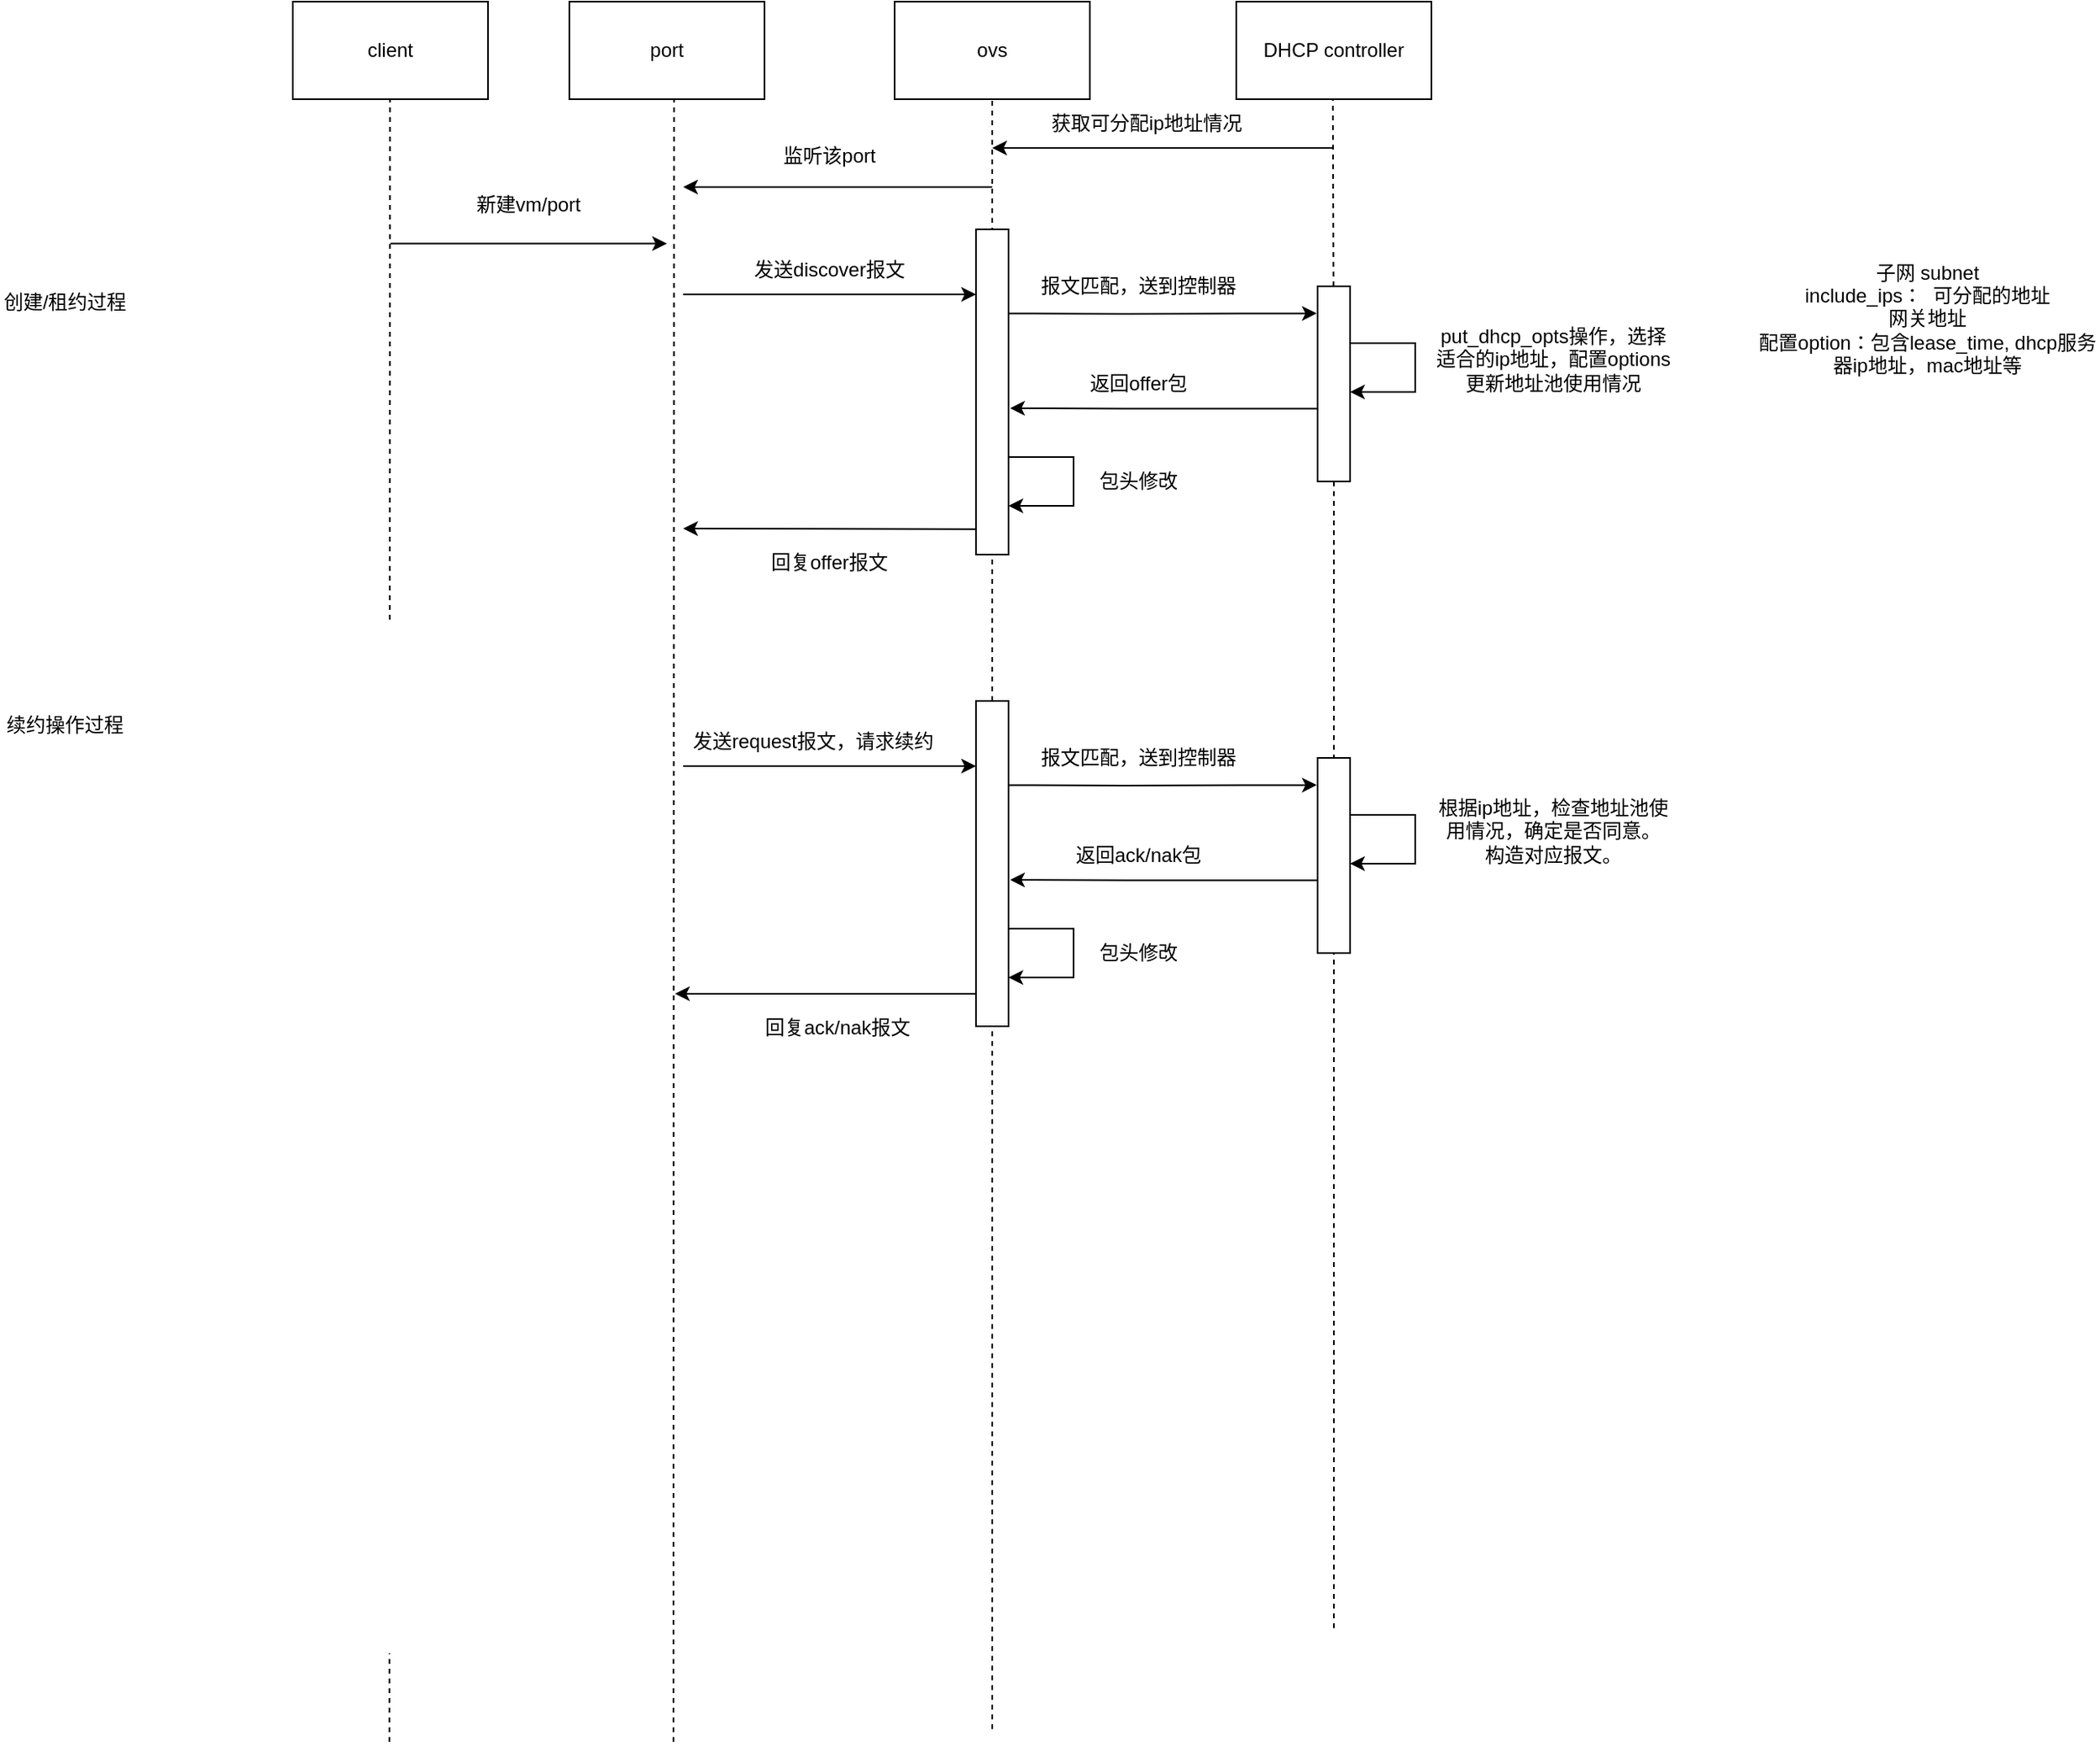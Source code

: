 <mxfile version="22.1.11" type="github">
  <diagram name="第 1 页" id="ZbJfF4gaKl_UOTomJ7E9">
    <mxGraphModel dx="2931" dy="705" grid="1" gridSize="10" guides="1" tooltips="1" connect="1" arrows="1" fold="1" page="1" pageScale="1" pageWidth="1700" pageHeight="1100" math="0" shadow="0">
      <root>
        <mxCell id="0" />
        <mxCell id="1" parent="0" />
        <mxCell id="9Fm-Xp_gskg9N3P2E-wy-35" value="" style="endArrow=none;dashed=1;html=1;rounded=0;entryX=0.5;entryY=1;entryDx=0;entryDy=0;" edge="1" parent="1" source="9Fm-Xp_gskg9N3P2E-wy-38" target="9Fm-Xp_gskg9N3P2E-wy-1">
          <mxGeometry width="50" height="50" relative="1" as="geometry">
            <mxPoint x="390" y="1082.137" as="sourcePoint" />
            <mxPoint x="400" y="370" as="targetPoint" />
          </mxGeometry>
        </mxCell>
        <mxCell id="9Fm-Xp_gskg9N3P2E-wy-1" value="ovs" style="rounded=0;whiteSpace=wrap;html=1;" vertex="1" parent="1">
          <mxGeometry x="330" y="20" width="120" height="60" as="geometry" />
        </mxCell>
        <mxCell id="9Fm-Xp_gskg9N3P2E-wy-2" value="port" style="rounded=0;whiteSpace=wrap;html=1;" vertex="1" parent="1">
          <mxGeometry x="130" y="20" width="120" height="60" as="geometry" />
        </mxCell>
        <mxCell id="9Fm-Xp_gskg9N3P2E-wy-3" value="" style="endArrow=classic;html=1;rounded=0;" edge="1" parent="1">
          <mxGeometry width="50" height="50" relative="1" as="geometry">
            <mxPoint x="200" y="200" as="sourcePoint" />
            <mxPoint x="380.0" y="200" as="targetPoint" />
          </mxGeometry>
        </mxCell>
        <mxCell id="9Fm-Xp_gskg9N3P2E-wy-5" value="发送discover报文" style="text;html=1;strokeColor=none;fillColor=none;align=center;verticalAlign=middle;whiteSpace=wrap;rounded=0;" vertex="1" parent="1">
          <mxGeometry x="220" y="170" width="140" height="30" as="geometry" />
        </mxCell>
        <mxCell id="9Fm-Xp_gskg9N3P2E-wy-8" value="" style="rounded=0;whiteSpace=wrap;html=1;" vertex="1" parent="1">
          <mxGeometry x="380" y="160" width="20" height="200" as="geometry" />
        </mxCell>
        <mxCell id="9Fm-Xp_gskg9N3P2E-wy-10" value="" style="endArrow=classic;html=1;rounded=0;exitX=0.938;exitY=0.431;exitDx=0;exitDy=0;exitPerimeter=0;entryX=-0.026;entryY=0.139;entryDx=0;entryDy=0;entryPerimeter=0;" edge="1" parent="1" target="9Fm-Xp_gskg9N3P2E-wy-21">
          <mxGeometry width="50" height="50" relative="1" as="geometry">
            <mxPoint x="400.0" y="211.72" as="sourcePoint" />
            <mxPoint x="401.24" y="250" as="targetPoint" />
            <Array as="points">
              <mxPoint x="471.24" y="212" />
            </Array>
          </mxGeometry>
        </mxCell>
        <mxCell id="9Fm-Xp_gskg9N3P2E-wy-11" value="put_dhcp_opts操作，选择适合的ip地址，配置options&lt;br&gt;更新地址池使用情况" style="text;html=1;strokeColor=none;fillColor=none;align=center;verticalAlign=middle;whiteSpace=wrap;rounded=0;" vertex="1" parent="1">
          <mxGeometry x="660" y="200" width="150" height="80" as="geometry" />
        </mxCell>
        <mxCell id="9Fm-Xp_gskg9N3P2E-wy-13" value="" style="endArrow=classic;html=1;rounded=0;exitX=0;exitY=0.75;exitDx=0;exitDy=0;" edge="1" parent="1">
          <mxGeometry width="50" height="50" relative="1" as="geometry">
            <mxPoint x="380.0" y="344.37" as="sourcePoint" />
            <mxPoint x="200" y="344" as="targetPoint" />
          </mxGeometry>
        </mxCell>
        <mxCell id="9Fm-Xp_gskg9N3P2E-wy-14" value="回复offer报文" style="text;html=1;strokeColor=none;fillColor=none;align=center;verticalAlign=middle;whiteSpace=wrap;rounded=0;" vertex="1" parent="1">
          <mxGeometry x="220" y="350" width="140" height="30" as="geometry" />
        </mxCell>
        <mxCell id="9Fm-Xp_gskg9N3P2E-wy-17" value="子网 subnet&lt;br&gt;include_ips：&amp;nbsp; 可分配的地址&lt;br&gt;网关地址&lt;br&gt;配置option：包含lease_time, dhcp服务器ip地址，mac地址等" style="text;html=1;strokeColor=none;fillColor=none;align=center;verticalAlign=middle;whiteSpace=wrap;rounded=0;" vertex="1" parent="1">
          <mxGeometry x="860" y="170" width="210" height="90" as="geometry" />
        </mxCell>
        <mxCell id="9Fm-Xp_gskg9N3P2E-wy-19" value="DHCP controller" style="rounded=0;whiteSpace=wrap;html=1;" vertex="1" parent="1">
          <mxGeometry x="540" y="20" width="120" height="60" as="geometry" />
        </mxCell>
        <mxCell id="9Fm-Xp_gskg9N3P2E-wy-20" value="" style="endArrow=none;dashed=1;html=1;rounded=0;entryX=0.5;entryY=1;entryDx=0;entryDy=0;" edge="1" parent="1" source="9Fm-Xp_gskg9N3P2E-wy-21">
          <mxGeometry width="50" height="50" relative="1" as="geometry">
            <mxPoint x="599" y="530" as="sourcePoint" />
            <mxPoint x="599.38" y="80" as="targetPoint" />
          </mxGeometry>
        </mxCell>
        <mxCell id="9Fm-Xp_gskg9N3P2E-wy-22" value="" style="endArrow=none;dashed=1;html=1;rounded=0;entryX=0.5;entryY=1;entryDx=0;entryDy=0;" edge="1" parent="1" target="9Fm-Xp_gskg9N3P2E-wy-21">
          <mxGeometry width="50" height="50" relative="1" as="geometry">
            <mxPoint x="600" y="1020" as="sourcePoint" />
            <mxPoint x="599.38" y="80" as="targetPoint" />
          </mxGeometry>
        </mxCell>
        <mxCell id="9Fm-Xp_gskg9N3P2E-wy-21" value="" style="rounded=0;whiteSpace=wrap;html=1;" vertex="1" parent="1">
          <mxGeometry x="590" y="195" width="20" height="120" as="geometry" />
        </mxCell>
        <mxCell id="9Fm-Xp_gskg9N3P2E-wy-23" value="报文匹配，送到控制器" style="text;html=1;strokeColor=none;fillColor=none;align=center;verticalAlign=middle;whiteSpace=wrap;rounded=0;" vertex="1" parent="1">
          <mxGeometry x="410" y="180" width="140" height="30" as="geometry" />
        </mxCell>
        <mxCell id="9Fm-Xp_gskg9N3P2E-wy-24" value="" style="endArrow=classic;html=1;rounded=0;exitX=1;exitY=0.25;exitDx=0;exitDy=0;entryX=1;entryY=0.5;entryDx=0;entryDy=0;" edge="1" parent="1">
          <mxGeometry width="50" height="50" relative="1" as="geometry">
            <mxPoint x="610.0" y="230" as="sourcePoint" />
            <mxPoint x="610.0" y="260" as="targetPoint" />
            <Array as="points">
              <mxPoint x="650" y="230" />
              <mxPoint x="650" y="260" />
            </Array>
          </mxGeometry>
        </mxCell>
        <mxCell id="9Fm-Xp_gskg9N3P2E-wy-26" value="" style="endArrow=classic;html=1;rounded=0;exitX=0.938;exitY=0.431;exitDx=0;exitDy=0;exitPerimeter=0;entryX=-0.026;entryY=0.139;entryDx=0;entryDy=0;entryPerimeter=0;" edge="1" parent="1">
          <mxGeometry width="50" height="50" relative="1" as="geometry">
            <mxPoint x="590" y="270.28" as="sourcePoint" />
            <mxPoint x="401.0" y="270.0" as="targetPoint" />
            <Array as="points">
              <mxPoint x="472.24" y="270.28" />
            </Array>
          </mxGeometry>
        </mxCell>
        <mxCell id="9Fm-Xp_gskg9N3P2E-wy-28" value="返回offer包" style="text;html=1;strokeColor=none;fillColor=none;align=center;verticalAlign=middle;whiteSpace=wrap;rounded=0;" vertex="1" parent="1">
          <mxGeometry x="420" y="240" width="120" height="30" as="geometry" />
        </mxCell>
        <mxCell id="9Fm-Xp_gskg9N3P2E-wy-29" value="" style="endArrow=classic;html=1;rounded=0;exitX=1;exitY=0.25;exitDx=0;exitDy=0;entryX=1;entryY=0.5;entryDx=0;entryDy=0;" edge="1" parent="1">
          <mxGeometry width="50" height="50" relative="1" as="geometry">
            <mxPoint x="400.0" y="300" as="sourcePoint" />
            <mxPoint x="400.0" y="330" as="targetPoint" />
            <Array as="points">
              <mxPoint x="440" y="300" />
              <mxPoint x="440" y="330" />
            </Array>
          </mxGeometry>
        </mxCell>
        <mxCell id="9Fm-Xp_gskg9N3P2E-wy-30" value="包头修改" style="text;html=1;strokeColor=none;fillColor=none;align=center;verticalAlign=middle;whiteSpace=wrap;rounded=0;" vertex="1" parent="1">
          <mxGeometry x="420" y="300" width="120" height="30" as="geometry" />
        </mxCell>
        <mxCell id="9Fm-Xp_gskg9N3P2E-wy-31" value="" style="endArrow=none;dashed=1;html=1;rounded=0;entryX=0.5;entryY=1;entryDx=0;entryDy=0;" edge="1" parent="1">
          <mxGeometry width="50" height="50" relative="1" as="geometry">
            <mxPoint x="194" y="1090" as="sourcePoint" />
            <mxPoint x="194.37" y="80" as="targetPoint" />
          </mxGeometry>
        </mxCell>
        <mxCell id="9Fm-Xp_gskg9N3P2E-wy-32" value="创建/租约过程" style="text;html=1;strokeColor=none;fillColor=none;align=center;verticalAlign=middle;whiteSpace=wrap;rounded=0;" vertex="1" parent="1">
          <mxGeometry x="-220" y="180" width="80" height="50" as="geometry" />
        </mxCell>
        <mxCell id="9Fm-Xp_gskg9N3P2E-wy-34" value="续约操作过程" style="text;html=1;strokeColor=none;fillColor=none;align=center;verticalAlign=middle;whiteSpace=wrap;rounded=0;" vertex="1" parent="1">
          <mxGeometry x="-220" y="450" width="80" height="30" as="geometry" />
        </mxCell>
        <mxCell id="9Fm-Xp_gskg9N3P2E-wy-36" value="发送request报文，请求续约" style="text;html=1;strokeColor=none;fillColor=none;align=center;verticalAlign=middle;whiteSpace=wrap;rounded=0;" vertex="1" parent="1">
          <mxGeometry x="200" y="460" width="160" height="30" as="geometry" />
        </mxCell>
        <mxCell id="9Fm-Xp_gskg9N3P2E-wy-37" value="" style="endArrow=classic;html=1;rounded=0;" edge="1" parent="1">
          <mxGeometry width="50" height="50" relative="1" as="geometry">
            <mxPoint x="200" y="490" as="sourcePoint" />
            <mxPoint x="380.0" y="490" as="targetPoint" />
          </mxGeometry>
        </mxCell>
        <mxCell id="9Fm-Xp_gskg9N3P2E-wy-39" value="" style="endArrow=none;dashed=1;html=1;rounded=0;entryX=0.5;entryY=1;entryDx=0;entryDy=0;" edge="1" parent="1" target="9Fm-Xp_gskg9N3P2E-wy-38">
          <mxGeometry width="50" height="50" relative="1" as="geometry">
            <mxPoint x="390" y="1082.137" as="sourcePoint" />
            <mxPoint x="390" y="80" as="targetPoint" />
          </mxGeometry>
        </mxCell>
        <mxCell id="9Fm-Xp_gskg9N3P2E-wy-38" value="" style="rounded=0;whiteSpace=wrap;html=1;" vertex="1" parent="1">
          <mxGeometry x="380" y="450" width="20" height="200" as="geometry" />
        </mxCell>
        <mxCell id="9Fm-Xp_gskg9N3P2E-wy-40" value="" style="endArrow=classic;html=1;rounded=0;" edge="1" parent="1">
          <mxGeometry width="50" height="50" relative="1" as="geometry">
            <mxPoint x="380" y="630" as="sourcePoint" />
            <mxPoint x="195" y="630" as="targetPoint" />
          </mxGeometry>
        </mxCell>
        <mxCell id="9Fm-Xp_gskg9N3P2E-wy-41" value="回复ack/nak报文" style="text;html=1;strokeColor=none;fillColor=none;align=center;verticalAlign=middle;whiteSpace=wrap;rounded=0;" vertex="1" parent="1">
          <mxGeometry x="225" y="636" width="140" height="30" as="geometry" />
        </mxCell>
        <mxCell id="9Fm-Xp_gskg9N3P2E-wy-42" value="" style="endArrow=classic;html=1;rounded=0;exitX=0.938;exitY=0.431;exitDx=0;exitDy=0;exitPerimeter=0;entryX=-0.026;entryY=0.139;entryDx=0;entryDy=0;entryPerimeter=0;" edge="1" parent="1" target="9Fm-Xp_gskg9N3P2E-wy-44">
          <mxGeometry width="50" height="50" relative="1" as="geometry">
            <mxPoint x="400.0" y="501.72" as="sourcePoint" />
            <mxPoint x="401.24" y="540" as="targetPoint" />
            <Array as="points">
              <mxPoint x="471.24" y="502" />
            </Array>
          </mxGeometry>
        </mxCell>
        <mxCell id="9Fm-Xp_gskg9N3P2E-wy-43" value="根据ip地址，检查地址池使用情况，确定是否同意。&lt;br&gt;构造对应报文。" style="text;html=1;strokeColor=none;fillColor=none;align=center;verticalAlign=middle;whiteSpace=wrap;rounded=0;" vertex="1" parent="1">
          <mxGeometry x="660" y="490" width="150" height="80" as="geometry" />
        </mxCell>
        <mxCell id="9Fm-Xp_gskg9N3P2E-wy-44" value="" style="rounded=0;whiteSpace=wrap;html=1;" vertex="1" parent="1">
          <mxGeometry x="590" y="485" width="20" height="120" as="geometry" />
        </mxCell>
        <mxCell id="9Fm-Xp_gskg9N3P2E-wy-45" value="报文匹配，送到控制器" style="text;html=1;strokeColor=none;fillColor=none;align=center;verticalAlign=middle;whiteSpace=wrap;rounded=0;" vertex="1" parent="1">
          <mxGeometry x="410" y="470" width="140" height="30" as="geometry" />
        </mxCell>
        <mxCell id="9Fm-Xp_gskg9N3P2E-wy-46" value="" style="endArrow=classic;html=1;rounded=0;exitX=1;exitY=0.25;exitDx=0;exitDy=0;entryX=1;entryY=0.5;entryDx=0;entryDy=0;" edge="1" parent="1">
          <mxGeometry width="50" height="50" relative="1" as="geometry">
            <mxPoint x="610.0" y="520" as="sourcePoint" />
            <mxPoint x="610.0" y="550" as="targetPoint" />
            <Array as="points">
              <mxPoint x="650" y="520" />
              <mxPoint x="650" y="550" />
            </Array>
          </mxGeometry>
        </mxCell>
        <mxCell id="9Fm-Xp_gskg9N3P2E-wy-47" value="" style="endArrow=classic;html=1;rounded=0;exitX=0.938;exitY=0.431;exitDx=0;exitDy=0;exitPerimeter=0;entryX=-0.026;entryY=0.139;entryDx=0;entryDy=0;entryPerimeter=0;" edge="1" parent="1">
          <mxGeometry width="50" height="50" relative="1" as="geometry">
            <mxPoint x="590" y="560.28" as="sourcePoint" />
            <mxPoint x="401.0" y="560.0" as="targetPoint" />
            <Array as="points">
              <mxPoint x="472.24" y="560.28" />
            </Array>
          </mxGeometry>
        </mxCell>
        <mxCell id="9Fm-Xp_gskg9N3P2E-wy-48" value="返回ack/nak包" style="text;html=1;strokeColor=none;fillColor=none;align=center;verticalAlign=middle;whiteSpace=wrap;rounded=0;" vertex="1" parent="1">
          <mxGeometry x="420" y="530" width="120" height="30" as="geometry" />
        </mxCell>
        <mxCell id="9Fm-Xp_gskg9N3P2E-wy-49" value="" style="endArrow=classic;html=1;rounded=0;exitX=1;exitY=0.25;exitDx=0;exitDy=0;entryX=1;entryY=0.5;entryDx=0;entryDy=0;" edge="1" parent="1">
          <mxGeometry width="50" height="50" relative="1" as="geometry">
            <mxPoint x="400.0" y="590" as="sourcePoint" />
            <mxPoint x="400.0" y="620" as="targetPoint" />
            <Array as="points">
              <mxPoint x="440" y="590" />
              <mxPoint x="440" y="620" />
            </Array>
          </mxGeometry>
        </mxCell>
        <mxCell id="9Fm-Xp_gskg9N3P2E-wy-50" value="包头修改" style="text;html=1;strokeColor=none;fillColor=none;align=center;verticalAlign=middle;whiteSpace=wrap;rounded=0;" vertex="1" parent="1">
          <mxGeometry x="420" y="590" width="120" height="30" as="geometry" />
        </mxCell>
        <mxCell id="9Fm-Xp_gskg9N3P2E-wy-52" value="" style="endArrow=classic;html=1;rounded=0;" edge="1" parent="1">
          <mxGeometry width="50" height="50" relative="1" as="geometry">
            <mxPoint x="600" y="110" as="sourcePoint" />
            <mxPoint x="390" y="110" as="targetPoint" />
          </mxGeometry>
        </mxCell>
        <mxCell id="9Fm-Xp_gskg9N3P2E-wy-53" value="获取可分配ip地址情况" style="text;html=1;strokeColor=none;fillColor=none;align=center;verticalAlign=middle;whiteSpace=wrap;rounded=0;" vertex="1" parent="1">
          <mxGeometry x="400" y="80" width="170" height="30" as="geometry" />
        </mxCell>
        <mxCell id="9Fm-Xp_gskg9N3P2E-wy-56" value="client" style="rounded=0;whiteSpace=wrap;html=1;" vertex="1" parent="1">
          <mxGeometry x="-40" y="20" width="120" height="60" as="geometry" />
        </mxCell>
        <mxCell id="9Fm-Xp_gskg9N3P2E-wy-57" value="" style="endArrow=none;dashed=1;html=1;rounded=0;entryX=0.5;entryY=1;entryDx=0;entryDy=0;" edge="1" parent="1">
          <mxGeometry width="50" height="50" relative="1" as="geometry">
            <mxPoint x="19.38" y="1090" as="sourcePoint" />
            <mxPoint x="19.75" y="80" as="targetPoint" />
          </mxGeometry>
        </mxCell>
        <mxCell id="9Fm-Xp_gskg9N3P2E-wy-58" value="" style="endArrow=classic;html=1;rounded=0;" edge="1" parent="1">
          <mxGeometry width="50" height="50" relative="1" as="geometry">
            <mxPoint x="20" y="168.75" as="sourcePoint" />
            <mxPoint x="190" y="168.75" as="targetPoint" />
          </mxGeometry>
        </mxCell>
        <mxCell id="9Fm-Xp_gskg9N3P2E-wy-60" value="新建vm/port" style="text;html=1;strokeColor=none;fillColor=none;align=center;verticalAlign=middle;whiteSpace=wrap;rounded=0;" vertex="1" parent="1">
          <mxGeometry x="30" y="130" width="150" height="30" as="geometry" />
        </mxCell>
        <mxCell id="9Fm-Xp_gskg9N3P2E-wy-62" value="" style="endArrow=classic;html=1;rounded=0;" edge="1" parent="1">
          <mxGeometry width="50" height="50" relative="1" as="geometry">
            <mxPoint x="390" y="134" as="sourcePoint" />
            <mxPoint x="200" y="134" as="targetPoint" />
          </mxGeometry>
        </mxCell>
        <mxCell id="9Fm-Xp_gskg9N3P2E-wy-64" value="监听该port" style="text;html=1;strokeColor=none;fillColor=none;align=center;verticalAlign=middle;whiteSpace=wrap;rounded=0;" vertex="1" parent="1">
          <mxGeometry x="260" y="100" width="60" height="30" as="geometry" />
        </mxCell>
      </root>
    </mxGraphModel>
  </diagram>
</mxfile>
